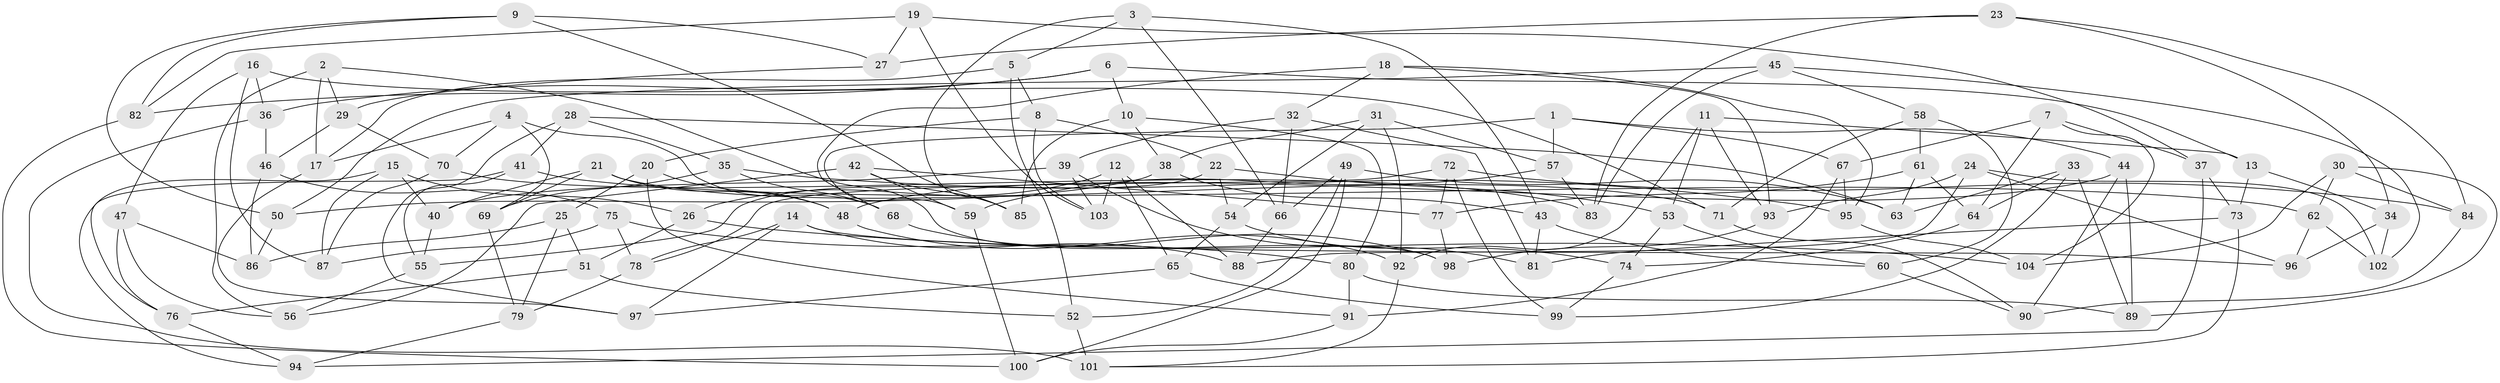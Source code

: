 // Generated by graph-tools (version 1.1) at 2025/11/02/27/25 16:11:45]
// undirected, 104 vertices, 208 edges
graph export_dot {
graph [start="1"]
  node [color=gray90,style=filled];
  1;
  2;
  3;
  4;
  5;
  6;
  7;
  8;
  9;
  10;
  11;
  12;
  13;
  14;
  15;
  16;
  17;
  18;
  19;
  20;
  21;
  22;
  23;
  24;
  25;
  26;
  27;
  28;
  29;
  30;
  31;
  32;
  33;
  34;
  35;
  36;
  37;
  38;
  39;
  40;
  41;
  42;
  43;
  44;
  45;
  46;
  47;
  48;
  49;
  50;
  51;
  52;
  53;
  54;
  55;
  56;
  57;
  58;
  59;
  60;
  61;
  62;
  63;
  64;
  65;
  66;
  67;
  68;
  69;
  70;
  71;
  72;
  73;
  74;
  75;
  76;
  77;
  78;
  79;
  80;
  81;
  82;
  83;
  84;
  85;
  86;
  87;
  88;
  89;
  90;
  91;
  92;
  93;
  94;
  95;
  96;
  97;
  98;
  99;
  100;
  101;
  102;
  103;
  104;
  1 -- 59;
  1 -- 44;
  1 -- 67;
  1 -- 57;
  2 -- 29;
  2 -- 56;
  2 -- 98;
  2 -- 17;
  3 -- 5;
  3 -- 43;
  3 -- 66;
  3 -- 85;
  4 -- 69;
  4 -- 68;
  4 -- 17;
  4 -- 70;
  5 -- 17;
  5 -- 8;
  5 -- 52;
  6 -- 13;
  6 -- 10;
  6 -- 36;
  6 -- 82;
  7 -- 67;
  7 -- 104;
  7 -- 37;
  7 -- 64;
  8 -- 22;
  8 -- 103;
  8 -- 20;
  9 -- 50;
  9 -- 85;
  9 -- 27;
  9 -- 82;
  10 -- 80;
  10 -- 85;
  10 -- 38;
  11 -- 92;
  11 -- 53;
  11 -- 13;
  11 -- 93;
  12 -- 65;
  12 -- 26;
  12 -- 88;
  12 -- 103;
  13 -- 34;
  13 -- 73;
  14 -- 78;
  14 -- 96;
  14 -- 97;
  14 -- 88;
  15 -- 76;
  15 -- 26;
  15 -- 87;
  15 -- 40;
  16 -- 71;
  16 -- 47;
  16 -- 87;
  16 -- 36;
  17 -- 97;
  18 -- 32;
  18 -- 93;
  18 -- 68;
  18 -- 95;
  19 -- 82;
  19 -- 37;
  19 -- 103;
  19 -- 27;
  20 -- 48;
  20 -- 25;
  20 -- 91;
  21 -- 69;
  21 -- 71;
  21 -- 40;
  21 -- 48;
  22 -- 55;
  22 -- 54;
  22 -- 53;
  23 -- 34;
  23 -- 84;
  23 -- 83;
  23 -- 27;
  24 -- 88;
  24 -- 102;
  24 -- 96;
  24 -- 93;
  25 -- 79;
  25 -- 51;
  25 -- 86;
  26 -- 51;
  26 -- 104;
  27 -- 29;
  28 -- 97;
  28 -- 41;
  28 -- 63;
  28 -- 35;
  29 -- 70;
  29 -- 46;
  30 -- 104;
  30 -- 84;
  30 -- 62;
  30 -- 89;
  31 -- 92;
  31 -- 38;
  31 -- 54;
  31 -- 57;
  32 -- 39;
  32 -- 81;
  32 -- 66;
  33 -- 89;
  33 -- 63;
  33 -- 99;
  33 -- 64;
  34 -- 102;
  34 -- 96;
  35 -- 69;
  35 -- 95;
  35 -- 68;
  36 -- 46;
  36 -- 101;
  37 -- 94;
  37 -- 73;
  38 -- 43;
  38 -- 50;
  39 -- 103;
  39 -- 40;
  39 -- 81;
  40 -- 55;
  41 -- 55;
  41 -- 94;
  41 -- 62;
  42 -- 59;
  42 -- 85;
  42 -- 77;
  42 -- 56;
  43 -- 81;
  43 -- 60;
  44 -- 90;
  44 -- 48;
  44 -- 89;
  45 -- 83;
  45 -- 50;
  45 -- 102;
  45 -- 58;
  46 -- 86;
  46 -- 75;
  47 -- 76;
  47 -- 56;
  47 -- 86;
  48 -- 92;
  49 -- 66;
  49 -- 63;
  49 -- 100;
  49 -- 52;
  50 -- 86;
  51 -- 52;
  51 -- 76;
  52 -- 101;
  53 -- 74;
  53 -- 60;
  54 -- 65;
  54 -- 74;
  55 -- 56;
  57 -- 59;
  57 -- 83;
  58 -- 60;
  58 -- 61;
  58 -- 71;
  59 -- 100;
  60 -- 90;
  61 -- 63;
  61 -- 77;
  61 -- 64;
  62 -- 102;
  62 -- 96;
  64 -- 74;
  65 -- 99;
  65 -- 97;
  66 -- 88;
  67 -- 91;
  67 -- 95;
  68 -- 98;
  69 -- 79;
  70 -- 83;
  70 -- 87;
  71 -- 90;
  72 -- 78;
  72 -- 77;
  72 -- 99;
  72 -- 84;
  73 -- 101;
  73 -- 81;
  74 -- 99;
  75 -- 78;
  75 -- 80;
  75 -- 87;
  76 -- 94;
  77 -- 98;
  78 -- 79;
  79 -- 94;
  80 -- 91;
  80 -- 89;
  82 -- 100;
  84 -- 90;
  91 -- 100;
  92 -- 101;
  93 -- 98;
  95 -- 104;
}
